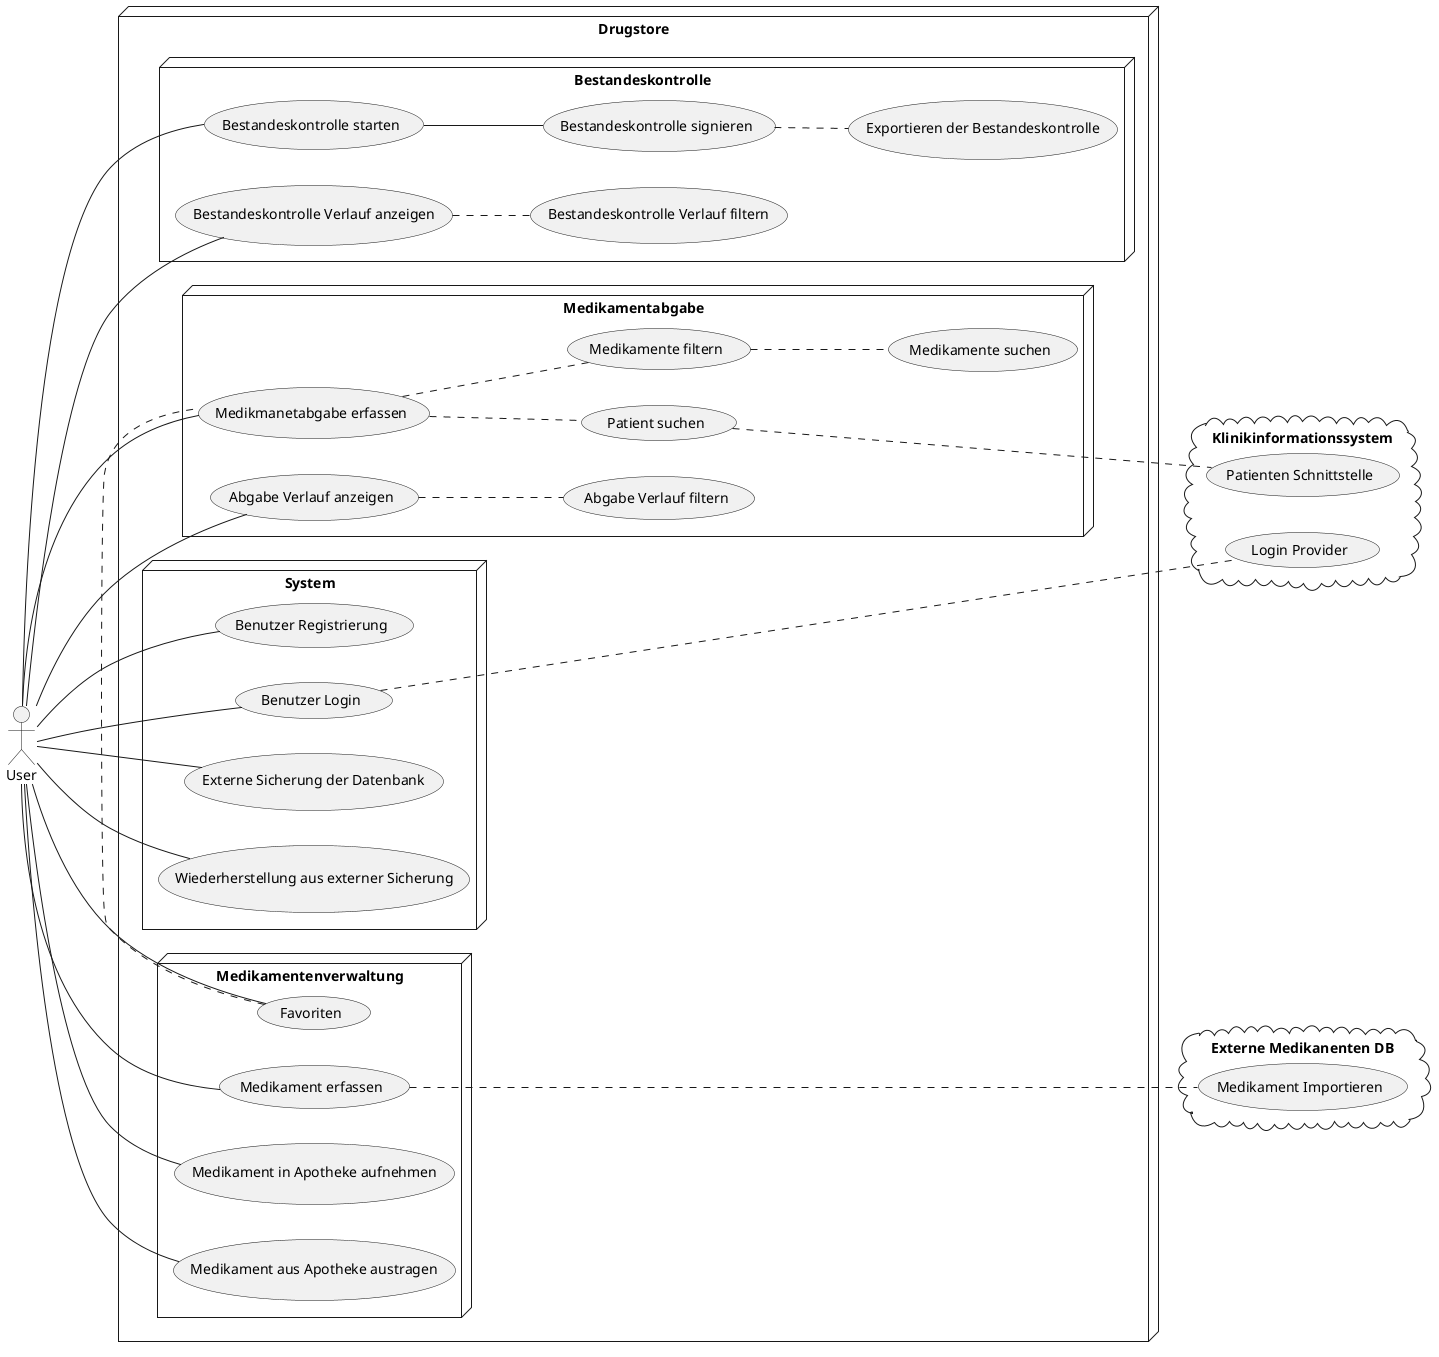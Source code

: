 ﻿@startuml usecase-overview
left to right direction
node Drugstore {

    node System {
        usecase "Benutzer Registrierung" as UC11
        usecase "Benutzer Login" as UC12
        usecase "Externe Sicherung der Datenbank" as UC13
        usecase "Wiederherstellung aus externer Sicherung" as UC14
    }

    node Medikamentenverwaltung {
        usecase "Medikament erfassen" as UC21
        usecase "Medikament in Apotheke aufnehmen" as UC22
        usecase "Medikament aus Apotheke austragen" as UC23
        usecase "Favoriten" as UC24
    }

    node Medikamentabgabe {
        usecase "Medikmanetabgabe erfassen" as UC31
        usecase "Medikamente filtern" as UC32
        usecase "Medikamente suchen" as UC33
        usecase "Patient suchen" as UC34
        usecase "Abgabe Verlauf anzeigen" as UC35
        usecase "Abgabe Verlauf filtern" as UC36
    }

    node Bestandeskontrolle {
        usecase "Bestandeskontrolle starten" as UC41
        usecase "Bestandeskontrolle signieren" as UC42
        usecase "Exportieren der Bestandeskontrolle" as UC43
        usecase "Bestandeskontrolle Verlauf anzeigen" as UC44
        usecase "Bestandeskontrolle Verlauf filtern" as UC45
    }
}
cloud "Klinikinformationssystem" {
    usecase "Login Provider" as LoginProvider
    usecase "Patienten Schnittstelle" as PatientInterface
}
cloud "Externe Medikanenten DB" {
    usecase "Medikament Importieren" as DrugImport
}



:User: - UC11
:User: - UC12
:User: - UC13
:User: - UC14

:User: --- UC21
:User: --- UC22
:User: --- UC23
:User: --- UC24

:User: --- UC31
:User: --- UC35

:User: - UC41
:User: - UC44

UC24 . UC31

UC31 .. UC32
UC32 .. UC33
UC31 .. UC34
UC35 .. UC36

UC41 -- UC42
UC42 .. UC43
UC44 .. UC45

UC12 ... LoginProvider
UC21 .... DrugImport
UC34 ... PatientInterface

@enduml